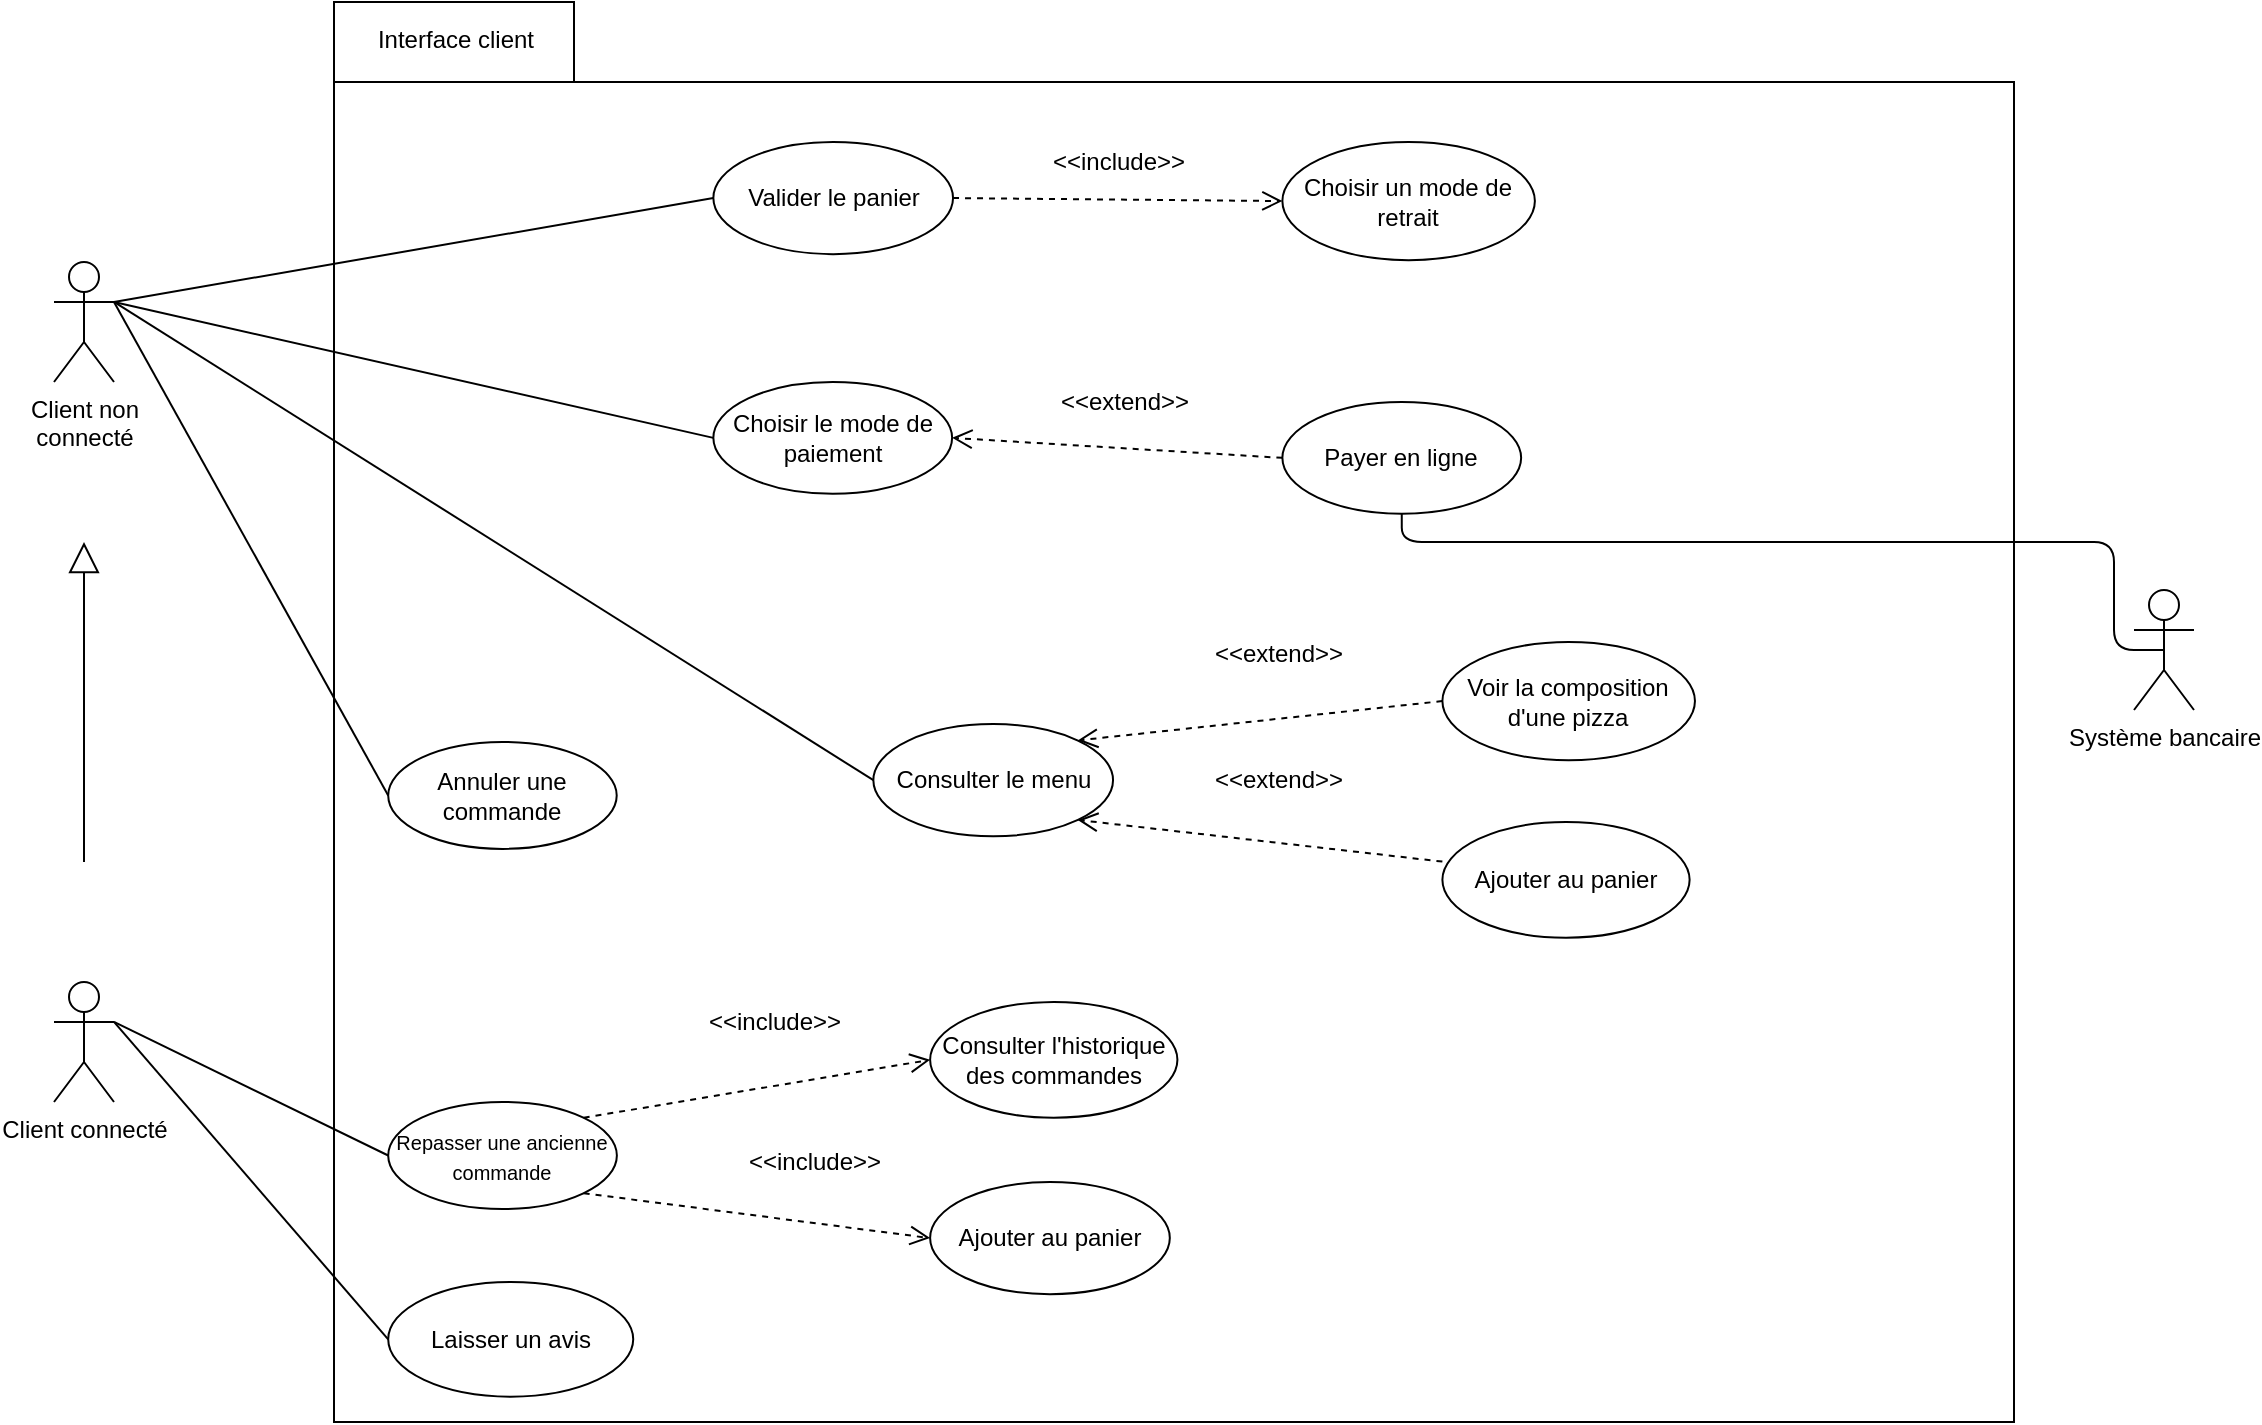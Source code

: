 <mxfile version="13.0.3" type="device"><diagram name="Page-1" id="b5b7bab2-c9e2-2cf4-8b2a-24fd1a2a6d21"><mxGraphModel dx="1086" dy="807" grid="1" gridSize="10" guides="1" tooltips="1" connect="1" arrows="1" fold="1" page="1" pageScale="1" pageWidth="1169" pageHeight="827" background="#ffffff" math="0" shadow="0"><root><mxCell id="0"/><mxCell id="1" parent="0"/><mxCell id="R6kK59TLIhh6fVPSXDEx-1" value="" style="group" parent="1" vertex="1" connectable="0"><mxGeometry x="190" y="60" width="840" height="710" as="geometry"/></mxCell><mxCell id="R6kK59TLIhh6fVPSXDEx-2" value="&lt;div&gt;&lt;br&gt;&lt;/div&gt;&lt;div&gt;&lt;br&gt;&lt;/div&gt;" style="shape=folder;fontStyle=1;spacingTop=10;tabWidth=120;tabHeight=40;tabPosition=left;html=1;fillColor=none;" parent="R6kK59TLIhh6fVPSXDEx-1" vertex="1"><mxGeometry width="840.0" height="710" as="geometry"/></mxCell><mxCell id="R6kK59TLIhh6fVPSXDEx-3" value="Interface client" style="text;html=1;strokeColor=none;fillColor=none;align=center;verticalAlign=middle;whiteSpace=wrap;rounded=0;" parent="R6kK59TLIhh6fVPSXDEx-1" vertex="1"><mxGeometry x="0.003" y="5.996" width="121.935" height="25.357" as="geometry"/></mxCell><mxCell id="R6kK59TLIhh6fVPSXDEx-4" value="&lt;div&gt;Payer en ligne&lt;/div&gt;" style="ellipse;whiteSpace=wrap;html=1;fillColor=none;" parent="R6kK59TLIhh6fVPSXDEx-1" vertex="1"><mxGeometry x="474.19" y="200" width="119.38" height="55.86" as="geometry"/></mxCell><mxCell id="R6kK59TLIhh6fVPSXDEx-5" value="&lt;font style=&quot;font-size: 10px&quot;&gt;Repasser une ancienne commande&lt;br&gt;&lt;/font&gt;" style="ellipse;whiteSpace=wrap;html=1;fillColor=none;" parent="R6kK59TLIhh6fVPSXDEx-1" vertex="1"><mxGeometry x="27.1" y="550" width="114.34" height="53.5" as="geometry"/></mxCell><mxCell id="R6kK59TLIhh6fVPSXDEx-6" value="&lt;font&gt;&lt;font style=&quot;font-size: 12px&quot;&gt;Laisser un avis&lt;/font&gt;&lt;br&gt;&lt;/font&gt;" style="ellipse;whiteSpace=wrap;html=1;fillColor=none;" parent="R6kK59TLIhh6fVPSXDEx-1" vertex="1"><mxGeometry x="27.1" y="640" width="122.51" height="57.32" as="geometry"/></mxCell><mxCell id="R6kK59TLIhh6fVPSXDEx-7" value="Choisir le mode de paiement" style="ellipse;whiteSpace=wrap;html=1;fillColor=none;" parent="R6kK59TLIhh6fVPSXDEx-1" vertex="1"><mxGeometry x="189.68" y="190" width="119.38" height="55.86" as="geometry"/></mxCell><mxCell id="R6kK59TLIhh6fVPSXDEx-10" value="Annuler une commande" style="ellipse;whiteSpace=wrap;html=1;fillColor=none;" parent="R6kK59TLIhh6fVPSXDEx-1" vertex="1"><mxGeometry x="27.1" y="370" width="114.26" height="53.46" as="geometry"/></mxCell><mxCell id="lCgH4G8SzoPWd3OUbFPc-4" value="" style="endArrow=open;dashed=1;html=1;exitX=0;exitY=0.5;exitDx=0;exitDy=0;entryX=1;entryY=0.5;entryDx=0;entryDy=0;startArrow=none;startFill=0;endSize=8;endFill=0;startSize=9;" parent="R6kK59TLIhh6fVPSXDEx-1" source="R6kK59TLIhh6fVPSXDEx-4" target="R6kK59TLIhh6fVPSXDEx-7" edge="1"><mxGeometry width="50" height="50" relative="1" as="geometry"><mxPoint x="460.645" y="217.19" as="sourcePoint"/><mxPoint x="352.257" y="217.19" as="targetPoint"/></mxGeometry></mxCell><mxCell id="lCgH4G8SzoPWd3OUbFPc-5" value="&amp;lt;&amp;lt;extend&amp;gt;&amp;gt;" style="text;html=1;align=center;verticalAlign=middle;resizable=0;points=[];autosize=1;" parent="R6kK59TLIhh6fVPSXDEx-1" vertex="1"><mxGeometry x="354.996" y="189.999" width="80" height="20" as="geometry"/></mxCell><mxCell id="lCgH4G8SzoPWd3OUbFPc-6" value="&lt;div&gt;Consulter l'historique des commandes&lt;/div&gt;" style="ellipse;whiteSpace=wrap;html=1;fillColor=none;" parent="R6kK59TLIhh6fVPSXDEx-1" vertex="1"><mxGeometry x="298.06" y="500" width="123.65" height="57.86" as="geometry"/></mxCell><mxCell id="lCgH4G8SzoPWd3OUbFPc-7" value="" style="endArrow=open;dashed=1;html=1;exitX=1;exitY=0;exitDx=0;exitDy=0;entryX=0;entryY=0.5;entryDx=0;entryDy=0;endFill=0;endSize=8;" parent="R6kK59TLIhh6fVPSXDEx-1" source="R6kK59TLIhh6fVPSXDEx-5" target="lCgH4G8SzoPWd3OUbFPc-6" edge="1"><mxGeometry width="50" height="50" relative="1" as="geometry"><mxPoint x="420.0" y="438.679" as="sourcePoint"/><mxPoint x="487.742" y="375.286" as="targetPoint"/></mxGeometry></mxCell><mxCell id="lCgH4G8SzoPWd3OUbFPc-8" value="&amp;lt;&amp;lt;include&amp;gt;&amp;gt;" style="text;html=1;align=center;verticalAlign=middle;resizable=0;points=[];autosize=1;" parent="R6kK59TLIhh6fVPSXDEx-1" vertex="1"><mxGeometry x="180.001" y="500.001" width="80" height="20" as="geometry"/></mxCell><mxCell id="lCgH4G8SzoPWd3OUbFPc-9" value="&lt;div&gt;Valider le panier&lt;/div&gt;" style="ellipse;whiteSpace=wrap;html=1;fillColor=none;" parent="R6kK59TLIhh6fVPSXDEx-1" vertex="1"><mxGeometry x="189.68" y="70" width="119.84" height="56.07" as="geometry"/></mxCell><mxCell id="lCgH4G8SzoPWd3OUbFPc-12" value="Ajouter au panier" style="ellipse;whiteSpace=wrap;html=1;fillColor=none;" parent="R6kK59TLIhh6fVPSXDEx-1" vertex="1"><mxGeometry x="298.06" y="590" width="119.85" height="56.08" as="geometry"/></mxCell><mxCell id="lCgH4G8SzoPWd3OUbFPc-17" value="" style="endArrow=open;dashed=1;html=1;exitX=1;exitY=1;exitDx=0;exitDy=0;entryX=0;entryY=0.5;entryDx=0;entryDy=0;startArrow=none;startFill=0;startSize=8;endFill=0;endSize=8;" parent="R6kK59TLIhh6fVPSXDEx-1" source="R6kK59TLIhh6fVPSXDEx-5" target="lCgH4G8SzoPWd3OUbFPc-12" edge="1"><mxGeometry width="50" height="50" relative="1" as="geometry"><mxPoint x="420.0" y="438.679" as="sourcePoint"/><mxPoint x="487.742" y="375.286" as="targetPoint"/></mxGeometry></mxCell><mxCell id="lCgH4G8SzoPWd3OUbFPc-21" value="&lt;div&gt;Choisir un mode de retrait&lt;/div&gt;" style="ellipse;whiteSpace=wrap;html=1;fillColor=none;" parent="R6kK59TLIhh6fVPSXDEx-1" vertex="1"><mxGeometry x="474.19" y="70" width="126.25" height="59.07" as="geometry"/></mxCell><mxCell id="lCgH4G8SzoPWd3OUbFPc-22" value="" style="endArrow=open;dashed=1;html=1;entryX=0;entryY=0.5;entryDx=0;entryDy=0;exitX=1;exitY=0.5;exitDx=0;exitDy=0;startArrow=none;startFill=0;endFill=0;endSize=8;" parent="R6kK59TLIhh6fVPSXDEx-1" source="lCgH4G8SzoPWd3OUbFPc-9" target="lCgH4G8SzoPWd3OUbFPc-21" edge="1"><mxGeometry width="50" height="50" relative="1" as="geometry"><mxPoint x="569.032" y="408.003" as="sourcePoint"/><mxPoint x="636.774" y="344.61" as="targetPoint"/></mxGeometry></mxCell><mxCell id="lCgH4G8SzoPWd3OUbFPc-23" value="&amp;lt;&amp;lt;include&amp;gt;&amp;gt;" style="text;html=1;align=center;verticalAlign=middle;resizable=0;points=[];autosize=1;" parent="R6kK59TLIhh6fVPSXDEx-1" vertex="1"><mxGeometry x="352.257" y="70.003" width="80" height="20" as="geometry"/></mxCell><mxCell id="lCgH4G8SzoPWd3OUbFPc-1" value="Voir la composition d'une pizza" style="ellipse;whiteSpace=wrap;html=1;fillColor=none;" parent="R6kK59TLIhh6fVPSXDEx-1" vertex="1"><mxGeometry x="554.2" y="320" width="126.28" height="59.09" as="geometry"/></mxCell><mxCell id="lCgH4G8SzoPWd3OUbFPc-2" value="" style="endArrow=open;dashed=1;html=1;exitX=0;exitY=0.5;exitDx=0;exitDy=0;entryX=1;entryY=0;entryDx=0;entryDy=0;startArrow=none;startFill=0;endSize=8;endFill=0;startSize=9;" parent="R6kK59TLIhh6fVPSXDEx-1" source="lCgH4G8SzoPWd3OUbFPc-1" target="R6kK59TLIhh6fVPSXDEx-13" edge="1"><mxGeometry width="50" height="50" relative="1" as="geometry"><mxPoint x="337.423" y="658.017" as="sourcePoint"/><mxPoint x="405.165" y="594.624" as="targetPoint"/></mxGeometry></mxCell><mxCell id="lCgH4G8SzoPWd3OUbFPc-3" value="&amp;lt;&amp;lt;extend&amp;gt;&amp;gt;" style="text;html=1;align=center;verticalAlign=middle;resizable=0;points=[];autosize=1;" parent="R6kK59TLIhh6fVPSXDEx-1" vertex="1"><mxGeometry x="432.262" y="315.696" width="80" height="20" as="geometry"/></mxCell><mxCell id="R6kK59TLIhh6fVPSXDEx-11" value="" style="group" parent="R6kK59TLIhh6fVPSXDEx-1" vertex="1" connectable="0"><mxGeometry x="269.681" y="341.053" width="162.581" height="76.071" as="geometry"/></mxCell><mxCell id="R6kK59TLIhh6fVPSXDEx-12" value="Consulter le menu" style="text;html=1;strokeColor=none;fillColor=none;align=center;verticalAlign=middle;whiteSpace=wrap;rounded=0;" parent="R6kK59TLIhh6fVPSXDEx-11" vertex="1"><mxGeometry x="-1.047" y="35.357" width="121.935" height="25.357" as="geometry"/></mxCell><mxCell id="R6kK59TLIhh6fVPSXDEx-13" value="" style="ellipse;whiteSpace=wrap;html=1;fillColor=none;" parent="R6kK59TLIhh6fVPSXDEx-11" vertex="1"><mxGeometry y="20" width="119.84" height="56.07" as="geometry"/></mxCell><mxCell id="lCgH4G8SzoPWd3OUbFPc-10" value="" style="endArrow=open;dashed=1;html=1;entryX=1;entryY=1;entryDx=0;entryDy=0;startArrow=none;startFill=0;endSize=8;endFill=0;startSize=9;" parent="R6kK59TLIhh6fVPSXDEx-1" target="R6kK59TLIhh6fVPSXDEx-13" edge="1"><mxGeometry width="50" height="50" relative="1" as="geometry"><mxPoint x="554.197" y="429.803" as="sourcePoint"/><mxPoint x="774.259" y="504.336" as="targetPoint"/></mxGeometry></mxCell><mxCell id="lCgH4G8SzoPWd3OUbFPc-11" value="Ajouter au panier" style="ellipse;whiteSpace=wrap;html=1;fillColor=none;" parent="R6kK59TLIhh6fVPSXDEx-1" vertex="1"><mxGeometry x="554.2" y="410" width="123.61" height="57.84" as="geometry"/></mxCell><mxCell id="lCgH4G8SzoPWd3OUbFPc-16" value="&amp;lt;&amp;lt;extend&amp;gt;&amp;gt;" style="text;html=1;align=center;verticalAlign=middle;resizable=0;points=[];autosize=1;" parent="R6kK59TLIhh6fVPSXDEx-1" vertex="1"><mxGeometry x="432.262" y="379.089" width="80" height="20" as="geometry"/></mxCell><mxCell id="lCgH4G8SzoPWd3OUbFPc-28" value="&amp;lt;&amp;lt;include&amp;gt;&amp;gt;" style="text;html=1;align=center;verticalAlign=middle;resizable=0;points=[];autosize=1;" parent="R6kK59TLIhh6fVPSXDEx-1" vertex="1"><mxGeometry x="200.001" y="570.001" width="80" height="20" as="geometry"/></mxCell><mxCell id="R6kK59TLIhh6fVPSXDEx-14" style="rounded=0;orthogonalLoop=1;jettySize=auto;html=1;entryX=0;entryY=0.5;entryDx=0;entryDy=0;endArrow=none;endFill=0;endSize=10;strokeWidth=1;exitX=1;exitY=0.333;exitDx=0;exitDy=0;exitPerimeter=0;" parent="1" source="R6kK59TLIhh6fVPSXDEx-16" target="R6kK59TLIhh6fVPSXDEx-13" edge="1"><mxGeometry relative="1" as="geometry"><mxPoint x="170" y="260" as="sourcePoint"/></mxGeometry></mxCell><mxCell id="R6kK59TLIhh6fVPSXDEx-15" style="edgeStyle=none;rounded=0;orthogonalLoop=1;jettySize=auto;html=1;entryX=0;entryY=0.5;entryDx=0;entryDy=0;endArrow=none;endFill=0;endSize=10;strokeWidth=1;exitX=1;exitY=0.333;exitDx=0;exitDy=0;exitPerimeter=0;" parent="1" source="R6kK59TLIhh6fVPSXDEx-16" target="R6kK59TLIhh6fVPSXDEx-7" edge="1"><mxGeometry relative="1" as="geometry"><mxPoint x="190" y="330" as="sourcePoint"/></mxGeometry></mxCell><mxCell id="R6kK59TLIhh6fVPSXDEx-16" value="Client non &lt;br&gt;connecté" style="shape=umlActor;verticalLabelPosition=bottom;labelBackgroundColor=#ffffff;verticalAlign=top;html=1;outlineConnect=0;fillColor=none;" parent="1" vertex="1"><mxGeometry x="50" y="190" width="30" height="60" as="geometry"/></mxCell><mxCell id="R6kK59TLIhh6fVPSXDEx-17" value="&lt;div&gt;Client connecté&lt;/div&gt;" style="shape=umlActor;verticalLabelPosition=bottom;labelBackgroundColor=#ffffff;verticalAlign=top;html=1;outlineConnect=0;fillColor=none;" parent="1" vertex="1"><mxGeometry x="50" y="550" width="30" height="60" as="geometry"/></mxCell><mxCell id="R6kK59TLIhh6fVPSXDEx-18" style="rounded=0;orthogonalLoop=1;jettySize=auto;html=1;exitX=0;exitY=0.5;exitDx=0;exitDy=0;entryX=1;entryY=0.333;entryDx=0;entryDy=0;entryPerimeter=0;endArrow=none;endFill=0;" parent="1" source="R6kK59TLIhh6fVPSXDEx-5" target="R6kK59TLIhh6fVPSXDEx-17" edge="1"><mxGeometry relative="1" as="geometry"/></mxCell><mxCell id="R6kK59TLIhh6fVPSXDEx-19" value="" style="endArrow=block;html=1;endFill=0;startSize=12;endSize=13;" parent="1" edge="1"><mxGeometry width="50" height="50" relative="1" as="geometry"><mxPoint x="65" y="490" as="sourcePoint"/><mxPoint x="65" y="330" as="targetPoint"/></mxGeometry></mxCell><mxCell id="R6kK59TLIhh6fVPSXDEx-20" value="" style="endArrow=none;html=1;entryX=0;entryY=0.5;entryDx=0;entryDy=0;exitX=1;exitY=0.333;exitDx=0;exitDy=0;exitPerimeter=0;" parent="1" source="R6kK59TLIhh6fVPSXDEx-16" target="R6kK59TLIhh6fVPSXDEx-10" edge="1"><mxGeometry width="50" height="50" relative="1" as="geometry"><mxPoint x="560" y="450" as="sourcePoint"/><mxPoint x="610" y="400" as="targetPoint"/></mxGeometry></mxCell><mxCell id="R6kK59TLIhh6fVPSXDEx-21" value="Système bancaire" style="shape=umlActor;verticalLabelPosition=bottom;labelBackgroundColor=#ffffff;verticalAlign=top;html=1;outlineConnect=0;" parent="1" vertex="1"><mxGeometry x="1090" y="354" width="30" height="60" as="geometry"/></mxCell><mxCell id="R6kK59TLIhh6fVPSXDEx-22" value="" style="endArrow=none;html=1;entryX=0.5;entryY=1;entryDx=0;entryDy=0;exitX=0.5;exitY=0.5;exitDx=0;exitDy=0;exitPerimeter=0;edgeStyle=orthogonalEdgeStyle;" parent="1" source="R6kK59TLIhh6fVPSXDEx-21" target="R6kK59TLIhh6fVPSXDEx-4" edge="1"><mxGeometry width="50" height="50" relative="1" as="geometry"><mxPoint x="560" y="450" as="sourcePoint"/><mxPoint x="610" y="400" as="targetPoint"/><Array as="points"><mxPoint x="1080" y="384"/><mxPoint x="1080" y="330"/><mxPoint x="724" y="330"/></Array></mxGeometry></mxCell><mxCell id="lCgH4G8SzoPWd3OUbFPc-19" value="" style="endArrow=none;html=1;exitX=1;exitY=0.333;exitDx=0;exitDy=0;exitPerimeter=0;entryX=0;entryY=0.5;entryDx=0;entryDy=0;" parent="1" source="R6kK59TLIhh6fVPSXDEx-17" target="R6kK59TLIhh6fVPSXDEx-6" edge="1"><mxGeometry width="50" height="50" relative="1" as="geometry"><mxPoint x="560" y="450" as="sourcePoint"/><mxPoint x="610" y="400" as="targetPoint"/></mxGeometry></mxCell><mxCell id="lCgH4G8SzoPWd3OUbFPc-20" value="" style="endArrow=none;html=1;entryX=0;entryY=0.5;entryDx=0;entryDy=0;exitX=1;exitY=0.333;exitDx=0;exitDy=0;exitPerimeter=0;" parent="1" source="R6kK59TLIhh6fVPSXDEx-16" target="lCgH4G8SzoPWd3OUbFPc-9" edge="1"><mxGeometry width="50" height="50" relative="1" as="geometry"><mxPoint x="560" y="450" as="sourcePoint"/><mxPoint x="610" y="400" as="targetPoint"/></mxGeometry></mxCell></root></mxGraphModel></diagram></mxfile>